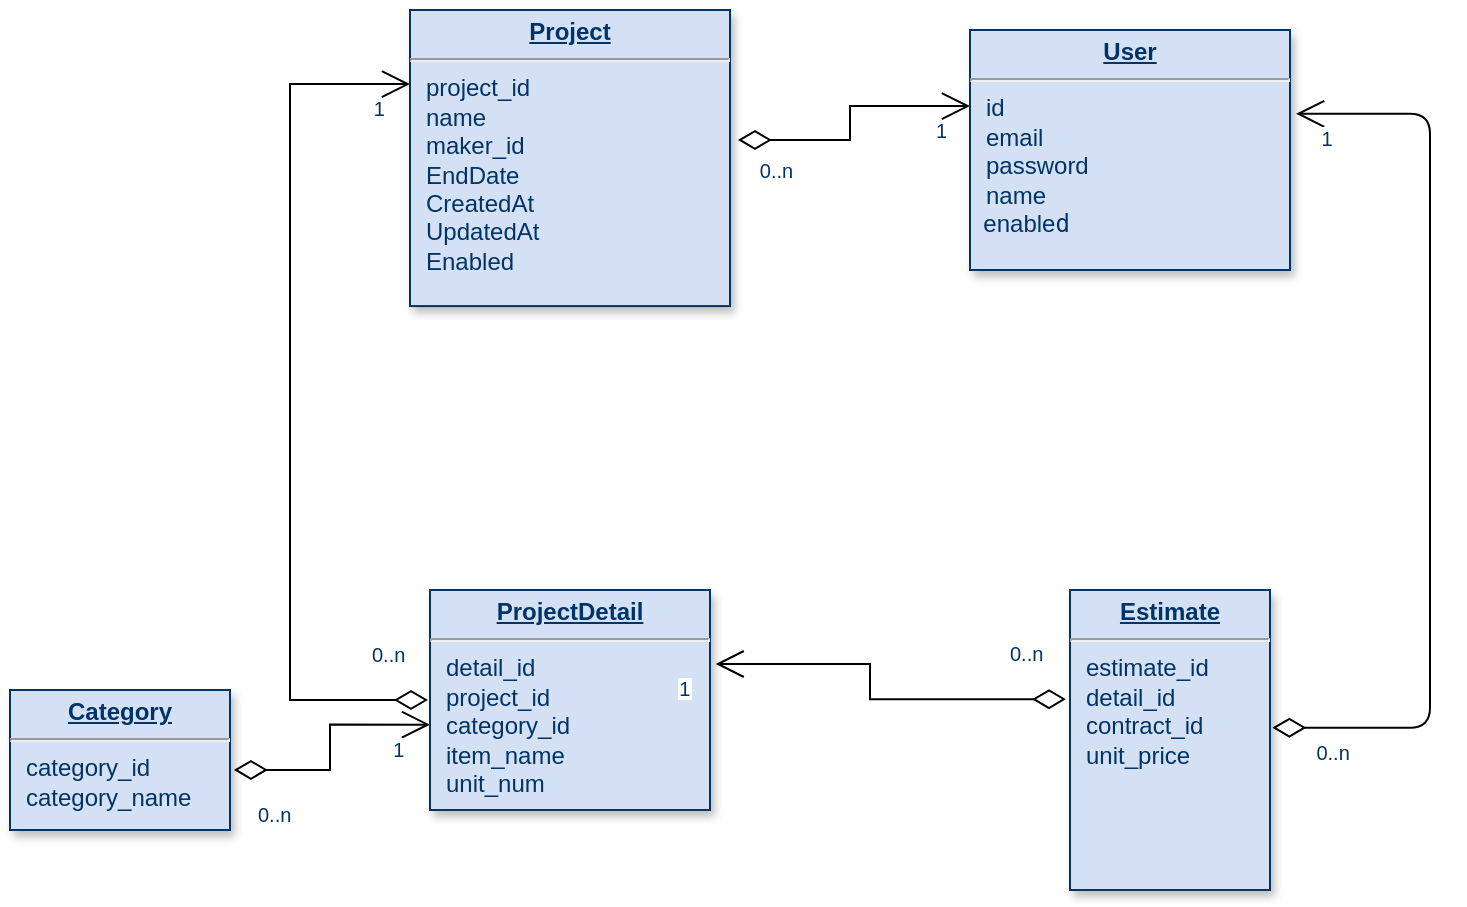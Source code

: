 <mxfile version="15.3.5" type="github">
  <diagram name="Page-1" id="efa7a0a1-bf9b-a30e-e6df-94a7791c09e9">
    <mxGraphModel dx="1426" dy="834" grid="1" gridSize="10" guides="1" tooltips="1" connect="1" arrows="1" fold="1" page="1" pageScale="1" pageWidth="826" pageHeight="1169" background="none" math="0" shadow="0">
      <root>
        <mxCell id="0" />
        <mxCell id="1" parent="0" />
        <mxCell id="22" value="&lt;p style=&quot;margin: 0px ; margin-top: 4px ; text-align: center ; text-decoration: underline&quot;&gt;&lt;strong&gt;User&lt;/strong&gt;&lt;/p&gt;&lt;hr&gt;&lt;p style=&quot;margin: 0px ; margin-left: 8px&quot;&gt;id&lt;/p&gt;&lt;p style=&quot;margin: 0px ; margin-left: 8px&quot;&gt;email&lt;br&gt;&lt;/p&gt;&lt;p style=&quot;margin: 0px ; margin-left: 8px&quot;&gt;password&lt;br&gt;&lt;/p&gt;&lt;p style=&quot;margin: 0px ; margin-left: 8px&quot;&gt;name&lt;br&gt;&lt;/p&gt;&amp;nbsp; enable&lt;code&gt;d&lt;/code&gt;" style="verticalAlign=top;align=left;overflow=fill;fontSize=12;fontFamily=Helvetica;html=1;strokeColor=#003366;shadow=1;fillColor=#D4E1F5;fontColor=#003366" parent="1" vertex="1">
          <mxGeometry x="510" y="50" width="160" height="120" as="geometry" />
        </mxCell>
        <mxCell id="29" value="&lt;p style=&quot;margin: 0px ; margin-top: 4px ; text-align: center ; text-decoration: underline&quot;&gt;&lt;strong&gt;Project&lt;/strong&gt;&lt;/p&gt;&lt;hr&gt;&lt;p style=&quot;margin: 0px ; margin-left: 8px&quot;&gt;project_id&lt;/p&gt;&lt;p style=&quot;margin: 0px ; margin-left: 8px&quot;&gt;name&lt;/p&gt;&lt;p style=&quot;margin: 0px ; margin-left: 8px&quot;&gt;&lt;span style=&quot;white-space: pre&quot;&gt;maker_id&lt;/span&gt;&lt;/p&gt;&lt;p style=&quot;margin: 0px ; margin-left: 8px&quot;&gt;EndDate&lt;/p&gt;&lt;p style=&quot;margin: 0px ; margin-left: 8px&quot;&gt;CreatedAt&lt;/p&gt;&lt;p style=&quot;margin: 0px ; margin-left: 8px&quot;&gt;UpdatedAt&lt;/p&gt;&lt;p style=&quot;margin: 0px ; margin-left: 8px&quot;&gt;Enabled&lt;br&gt;&lt;/p&gt;" style="verticalAlign=top;align=left;overflow=fill;fontSize=12;fontFamily=Helvetica;html=1;strokeColor=#003366;shadow=1;fillColor=#D4E1F5;fontColor=#003366" parent="1" vertex="1">
          <mxGeometry x="230.0" y="40.0" width="160" height="148.04" as="geometry" />
        </mxCell>
        <mxCell id="34" value="&lt;p style=&quot;margin: 0px ; margin-top: 4px ; text-align: center ; text-decoration: underline&quot;&gt;&lt;strong&gt;ProjectDetail&lt;/strong&gt;&lt;/p&gt;&lt;hr&gt;&lt;p style=&quot;margin: 0px ; margin-left: 8px&quot;&gt;detail_id&lt;/p&gt;&lt;p style=&quot;margin: 0px ; margin-left: 8px&quot;&gt;project_id&lt;/p&gt;&lt;p style=&quot;margin: 0px ; margin-left: 8px&quot;&gt;category_id&lt;br&gt;&lt;/p&gt;&lt;p style=&quot;margin: 0px ; margin-left: 8px&quot;&gt;item_name&lt;/p&gt;&lt;p style=&quot;margin: 0px ; margin-left: 8px&quot;&gt;unit_num&lt;/p&gt;" style="verticalAlign=top;align=left;overflow=fill;fontSize=12;fontFamily=Helvetica;html=1;strokeColor=#003366;shadow=1;fillColor=#D4E1F5;fontColor=#003366" parent="1" vertex="1">
          <mxGeometry x="240" y="330" width="140" height="110" as="geometry" />
        </mxCell>
        <mxCell id="48" value="" style="endArrow=open;endSize=12;startArrow=diamondThin;startSize=14;startFill=0;edgeStyle=orthogonalEdgeStyle;exitX=1.025;exitY=0.439;rounded=0;entryX=0;entryY=0.317;entryDx=0;entryDy=0;entryPerimeter=0;exitDx=0;exitDy=0;exitPerimeter=0;" parent="1" source="29" target="22" edge="1">
          <mxGeometry x="559.36" y="60" as="geometry">
            <mxPoint x="559.36" y="60" as="sourcePoint" />
            <mxPoint x="719.36" y="60" as="targetPoint" />
          </mxGeometry>
        </mxCell>
        <mxCell id="49" value="0..n" style="resizable=0;align=left;verticalAlign=top;labelBackgroundColor=#ffffff;fontSize=10;strokeColor=#003366;shadow=1;fillColor=#D4E1F5;fontColor=#003366" parent="48" connectable="0" vertex="1">
          <mxGeometry x="-1" relative="1" as="geometry">
            <mxPoint x="8.92" y="3.04" as="offset" />
          </mxGeometry>
        </mxCell>
        <mxCell id="50" value="1" style="resizable=0;align=right;verticalAlign=top;labelBackgroundColor=#ffffff;fontSize=10;strokeColor=#003366;shadow=1;fillColor=#D4E1F5;fontColor=#003366" parent="48" connectable="0" vertex="1">
          <mxGeometry x="1" relative="1" as="geometry">
            <mxPoint x="-10" as="offset" />
          </mxGeometry>
        </mxCell>
        <mxCell id="72" value="" style="endArrow=open;endSize=12;startArrow=diamondThin;startSize=14;startFill=0;edgeStyle=orthogonalEdgeStyle;entryX=0;entryY=0.25;rounded=0;entryDx=0;entryDy=0;" parent="1" target="29" edge="1">
          <mxGeometry x="209.36" y="430" as="geometry">
            <mxPoint x="239" y="385" as="sourcePoint" />
            <mxPoint x="369.36" y="430" as="targetPoint" />
            <Array as="points">
              <mxPoint x="170" y="385" />
              <mxPoint x="170" y="77" />
            </Array>
          </mxGeometry>
        </mxCell>
        <mxCell id="73" value="0..n" style="resizable=0;align=left;verticalAlign=top;labelBackgroundColor=#ffffff;fontSize=10;strokeColor=#003366;shadow=1;fillColor=#D4E1F5;fontColor=#003366" parent="72" connectable="0" vertex="1">
          <mxGeometry x="-1" relative="1" as="geometry">
            <mxPoint x="-30" y="-35" as="offset" />
          </mxGeometry>
        </mxCell>
        <mxCell id="74" value="1" style="resizable=0;align=right;verticalAlign=top;labelBackgroundColor=#ffffff;fontSize=10;strokeColor=#003366;shadow=1;fillColor=#D4E1F5;fontColor=#003366" parent="72" connectable="0" vertex="1">
          <mxGeometry x="1" relative="1" as="geometry">
            <mxPoint x="-11.08" as="offset" />
          </mxGeometry>
        </mxCell>
        <mxCell id="99" value="" style="endArrow=open;endSize=12;startArrow=diamondThin;startSize=14;startFill=0;edgeStyle=orthogonalEdgeStyle;exitX=1.012;exitY=0.459;exitDx=0;exitDy=0;exitPerimeter=0;entryX=1.019;entryY=0.349;entryDx=0;entryDy=0;entryPerimeter=0;" parent="1" source="KMtc-MdDYg9yqHS9EAIV-121" target="22" edge="1">
          <mxGeometry x="159.36" y="-30" as="geometry">
            <mxPoint x="600" y="350" as="sourcePoint" />
            <mxPoint x="832" y="79" as="targetPoint" />
            <Array as="points">
              <mxPoint x="740" y="399" />
              <mxPoint x="740" y="92" />
            </Array>
          </mxGeometry>
        </mxCell>
        <mxCell id="100" value="0..n" style="resizable=0;align=left;verticalAlign=top;labelBackgroundColor=#ffffff;fontSize=10;strokeColor=#003366;shadow=1;fillColor=#D4E1F5;fontColor=#003366;direction=south;" parent="99" connectable="0" vertex="1">
          <mxGeometry x="-1" relative="1" as="geometry">
            <mxPoint x="20" as="offset" />
          </mxGeometry>
        </mxCell>
        <mxCell id="101" value="1" style="resizable=0;align=right;verticalAlign=top;labelBackgroundColor=#ffffff;fontSize=10;strokeColor=#003366;shadow=1;fillColor=#D4E1F5;fontColor=#003366" parent="99" connectable="0" vertex="1">
          <mxGeometry x="1" relative="1" as="geometry">
            <mxPoint x="20.0" y="1.895e-13" as="offset" />
          </mxGeometry>
        </mxCell>
        <mxCell id="KMtc-MdDYg9yqHS9EAIV-115" value="" style="endArrow=open;endSize=12;startArrow=diamondThin;startSize=14;startFill=0;edgeStyle=orthogonalEdgeStyle;entryX=0;entryY=0.612;rounded=0;entryDx=0;entryDy=0;entryPerimeter=0;exitX=1.018;exitY=0.571;exitDx=0;exitDy=0;exitPerimeter=0;" parent="1" source="KMtc-MdDYg9yqHS9EAIV-120" target="34" edge="1">
          <mxGeometry x="68.28" y="552.91" as="geometry">
            <mxPoint x="50" y="400" as="sourcePoint" />
            <mxPoint x="240.0" y="301.88" as="targetPoint" />
            <Array as="points" />
          </mxGeometry>
        </mxCell>
        <mxCell id="KMtc-MdDYg9yqHS9EAIV-116" value="0..n" style="resizable=0;align=left;verticalAlign=top;labelBackgroundColor=#ffffff;fontSize=10;strokeColor=#003366;shadow=1;fillColor=#D4E1F5;fontColor=#003366" parent="KMtc-MdDYg9yqHS9EAIV-115" connectable="0" vertex="1">
          <mxGeometry x="-1" relative="1" as="geometry">
            <mxPoint x="10" y="10" as="offset" />
          </mxGeometry>
        </mxCell>
        <mxCell id="KMtc-MdDYg9yqHS9EAIV-117" value="1" style="resizable=0;align=right;verticalAlign=top;labelBackgroundColor=#ffffff;fontSize=10;strokeColor=#003366;shadow=1;fillColor=#D4E1F5;fontColor=#003366" parent="KMtc-MdDYg9yqHS9EAIV-115" connectable="0" vertex="1">
          <mxGeometry x="1" relative="1" as="geometry">
            <mxPoint x="-11.08" as="offset" />
          </mxGeometry>
        </mxCell>
        <mxCell id="KMtc-MdDYg9yqHS9EAIV-120" value="&lt;p style=&quot;margin: 0px ; margin-top: 4px ; text-align: center ; text-decoration: underline&quot;&gt;&lt;strong&gt;Category&lt;/strong&gt;&lt;/p&gt;&lt;hr&gt;&lt;p style=&quot;margin: 0px ; margin-left: 8px&quot;&gt;category_id&lt;/p&gt;&lt;p style=&quot;margin: 0px ; margin-left: 8px&quot;&gt;category_name&lt;/p&gt;" style="verticalAlign=top;align=left;overflow=fill;fontSize=12;fontFamily=Helvetica;html=1;strokeColor=#003366;shadow=1;fillColor=#D4E1F5;fontColor=#003366" parent="1" vertex="1">
          <mxGeometry x="30" y="380" width="110" height="70" as="geometry" />
        </mxCell>
        <mxCell id="KMtc-MdDYg9yqHS9EAIV-121" value="&lt;p style=&quot;margin: 0px ; margin-top: 4px ; text-align: center ; text-decoration: underline&quot;&gt;&lt;strong&gt;Estimate&lt;/strong&gt;&lt;/p&gt;&lt;hr&gt;&lt;p style=&quot;margin: 0px ; margin-left: 8px&quot;&gt;estimate_id&lt;/p&gt;&lt;p style=&quot;margin: 0px ; margin-left: 8px&quot;&gt;detail_id&lt;/p&gt;&lt;p style=&quot;margin: 0px ; margin-left: 8px&quot;&gt;contract_id&lt;/p&gt;&lt;p style=&quot;margin: 0px ; margin-left: 8px&quot;&gt;unit_price&lt;/p&gt;&lt;p style=&quot;margin: 0px ; margin-left: 8px&quot;&gt;&lt;br&gt;&lt;/p&gt;&lt;p style=&quot;margin: 0px ; margin-left: 8px&quot;&gt;&lt;br&gt;&lt;/p&gt;" style="verticalAlign=top;align=left;overflow=fill;fontSize=12;fontFamily=Helvetica;html=1;strokeColor=#003366;shadow=1;fillColor=#D4E1F5;fontColor=#003366" parent="1" vertex="1">
          <mxGeometry x="560" y="330" width="100" height="150" as="geometry" />
        </mxCell>
        <mxCell id="KMtc-MdDYg9yqHS9EAIV-122" value="" style="endArrow=open;endSize=12;startArrow=diamondThin;startSize=14;startFill=0;edgeStyle=orthogonalEdgeStyle;entryX=1.02;entryY=0.34;rounded=0;entryDx=0;entryDy=0;entryPerimeter=0;exitX=-0.02;exitY=0.364;exitDx=0;exitDy=0;exitPerimeter=0;" parent="1" source="KMtc-MdDYg9yqHS9EAIV-121" target="34" edge="1">
          <mxGeometry x="219.36" y="440" as="geometry">
            <mxPoint x="249" y="395" as="sourcePoint" />
            <mxPoint x="391.08" y="188.97" as="targetPoint" />
            <Array as="points">
              <mxPoint x="460" y="385" />
              <mxPoint x="460" y="367" />
              <mxPoint x="383" y="367" />
            </Array>
          </mxGeometry>
        </mxCell>
        <mxCell id="KMtc-MdDYg9yqHS9EAIV-123" value="0..n" style="resizable=0;align=left;verticalAlign=top;labelBackgroundColor=#ffffff;fontSize=10;strokeColor=#003366;shadow=1;fillColor=#D4E1F5;fontColor=#003366" parent="KMtc-MdDYg9yqHS9EAIV-122" connectable="0" vertex="1">
          <mxGeometry x="-1" relative="1" as="geometry">
            <mxPoint x="-30" y="-35" as="offset" />
          </mxGeometry>
        </mxCell>
        <mxCell id="KMtc-MdDYg9yqHS9EAIV-124" value="1" style="resizable=0;align=right;verticalAlign=top;labelBackgroundColor=#ffffff;fontSize=10;strokeColor=#003366;shadow=1;fillColor=#D4E1F5;fontColor=#003366" parent="KMtc-MdDYg9yqHS9EAIV-122" connectable="0" vertex="1">
          <mxGeometry x="1" relative="1" as="geometry">
            <mxPoint x="-11.08" as="offset" />
          </mxGeometry>
        </mxCell>
      </root>
    </mxGraphModel>
  </diagram>
</mxfile>
